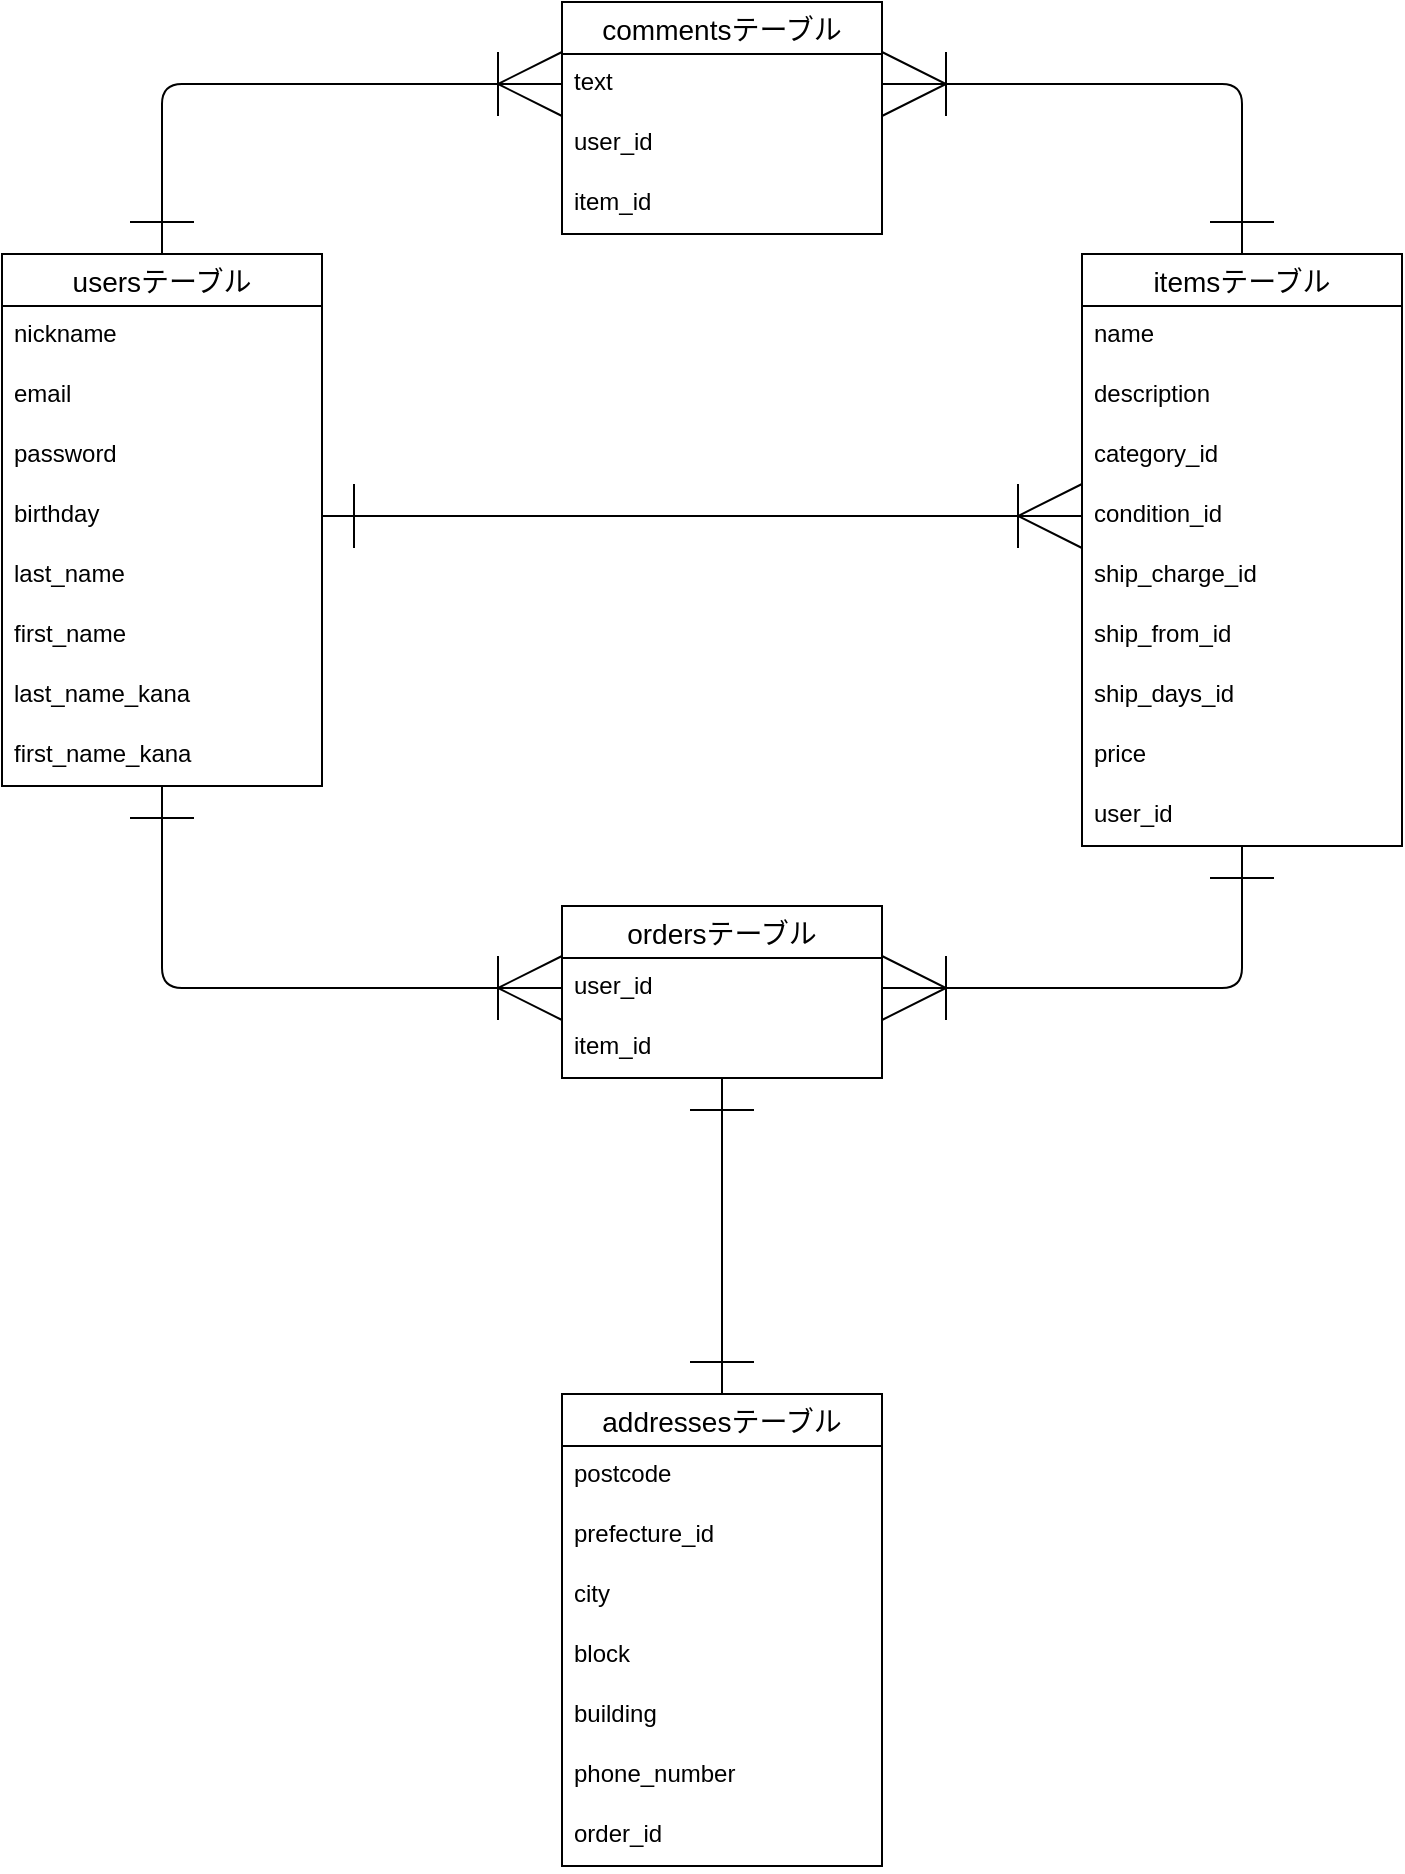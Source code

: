 <mxfile>
    <diagram id="-yKRQ3-e7iWlxEcmw4Kz" name="ページ1">
        <mxGraphModel dx="673" dy="546" grid="1" gridSize="10" guides="1" tooltips="1" connect="1" arrows="1" fold="1" page="1" pageScale="1" pageWidth="827" pageHeight="1169" math="0" shadow="0">
            <root>
                <mxCell id="0"/>
                <mxCell id="1" parent="0"/>
                <mxCell id="123" style="edgeStyle=orthogonalEdgeStyle;curved=0;rounded=1;sketch=0;orthogonalLoop=1;jettySize=auto;html=1;entryX=0.5;entryY=0;entryDx=0;entryDy=0;startArrow=ERone;startFill=0;startSize=30;endArrow=ERone;endFill=0;endSize=30;strokeWidth=1;" edge="1" parent="1" source="10" target="69">
                    <mxGeometry relative="1" as="geometry"/>
                </mxCell>
                <mxCell id="10" value="ordersテーブル" style="swimlane;fontStyle=0;childLayout=stackLayout;horizontal=1;startSize=26;horizontalStack=0;resizeParent=1;resizeParentMax=0;resizeLast=0;collapsible=1;marginBottom=0;align=center;fontSize=14;" vertex="1" parent="1">
                    <mxGeometry x="300" y="476" width="160" height="86" as="geometry"/>
                </mxCell>
                <mxCell id="125" value="user_id" style="text;strokeColor=none;fillColor=none;spacingLeft=4;spacingRight=4;overflow=hidden;rotatable=0;points=[[0,0.5],[1,0.5]];portConstraint=eastwest;fontSize=12;" vertex="1" parent="10">
                    <mxGeometry y="26" width="160" height="30" as="geometry"/>
                </mxCell>
                <mxCell id="13" value="item_id" style="text;strokeColor=none;fillColor=none;spacingLeft=4;spacingRight=4;overflow=hidden;rotatable=0;points=[[0,0.5],[1,0.5]];portConstraint=eastwest;fontSize=12;" vertex="1" parent="10">
                    <mxGeometry y="56" width="160" height="30" as="geometry"/>
                </mxCell>
                <mxCell id="98" style="edgeStyle=orthogonalEdgeStyle;curved=0;rounded=1;sketch=0;orthogonalLoop=1;jettySize=auto;html=1;entryX=1;entryY=0.5;entryDx=0;entryDy=0;startArrow=ERone;startFill=0;startSize=30;endArrow=ERoneToMany;endFill=0;endSize=30;strokeWidth=1;" edge="1" parent="1" source="48" target="74">
                    <mxGeometry relative="1" as="geometry"/>
                </mxCell>
                <mxCell id="131" style="edgeStyle=orthogonalEdgeStyle;curved=0;rounded=1;sketch=0;orthogonalLoop=1;jettySize=auto;html=1;entryX=1;entryY=0.5;entryDx=0;entryDy=0;startArrow=ERone;startFill=0;startSize=30;endArrow=ERoneToMany;endFill=0;endSize=30;strokeWidth=1;" edge="1" parent="1" source="48" target="125">
                    <mxGeometry relative="1" as="geometry"/>
                </mxCell>
                <mxCell id="48" value="itemsテーブル" style="swimlane;fontStyle=0;childLayout=stackLayout;horizontal=1;startSize=26;horizontalStack=0;resizeParent=1;resizeParentMax=0;resizeLast=0;collapsible=1;marginBottom=0;align=center;fontSize=14;fillColor=none;" vertex="1" parent="1">
                    <mxGeometry x="560" y="150" width="160" height="296" as="geometry"/>
                </mxCell>
                <mxCell id="50" value="name" style="text;strokeColor=none;fillColor=none;spacingLeft=4;spacingRight=4;overflow=hidden;rotatable=0;points=[[0,0.5],[1,0.5]];portConstraint=eastwest;fontSize=12;" vertex="1" parent="48">
                    <mxGeometry y="26" width="160" height="30" as="geometry"/>
                </mxCell>
                <mxCell id="51" value="description" style="text;strokeColor=none;fillColor=none;spacingLeft=4;spacingRight=4;overflow=hidden;rotatable=0;points=[[0,0.5],[1,0.5]];portConstraint=eastwest;fontSize=12;" vertex="1" parent="48">
                    <mxGeometry y="56" width="160" height="30" as="geometry"/>
                </mxCell>
                <mxCell id="94" value="category_id" style="text;strokeColor=none;fillColor=none;spacingLeft=4;spacingRight=4;overflow=hidden;rotatable=0;points=[[0,0.5],[1,0.5]];portConstraint=eastwest;fontSize=12;" vertex="1" parent="48">
                    <mxGeometry y="86" width="160" height="30" as="geometry"/>
                </mxCell>
                <mxCell id="57" value="condition_id" style="text;strokeColor=none;fillColor=none;spacingLeft=4;spacingRight=4;overflow=hidden;rotatable=0;points=[[0,0.5],[1,0.5]];portConstraint=eastwest;fontSize=12;" vertex="1" parent="48">
                    <mxGeometry y="116" width="160" height="30" as="geometry"/>
                </mxCell>
                <mxCell id="58" value="ship_charge_id" style="text;strokeColor=none;fillColor=none;spacingLeft=4;spacingRight=4;overflow=hidden;rotatable=0;points=[[0,0.5],[1,0.5]];portConstraint=eastwest;fontSize=12;" vertex="1" parent="48">
                    <mxGeometry y="146" width="160" height="30" as="geometry"/>
                </mxCell>
                <mxCell id="59" value="ship_from_id" style="text;strokeColor=none;fillColor=none;spacingLeft=4;spacingRight=4;overflow=hidden;rotatable=0;points=[[0,0.5],[1,0.5]];portConstraint=eastwest;fontSize=12;" vertex="1" parent="48">
                    <mxGeometry y="176" width="160" height="30" as="geometry"/>
                </mxCell>
                <mxCell id="60" value="ship_days_id" style="text;strokeColor=none;fillColor=none;spacingLeft=4;spacingRight=4;overflow=hidden;rotatable=0;points=[[0,0.5],[1,0.5]];portConstraint=eastwest;fontSize=12;" vertex="1" parent="48">
                    <mxGeometry y="206" width="160" height="30" as="geometry"/>
                </mxCell>
                <mxCell id="61" value="price" style="text;strokeColor=none;fillColor=none;spacingLeft=4;spacingRight=4;overflow=hidden;rotatable=0;points=[[0,0.5],[1,0.5]];portConstraint=eastwest;fontSize=12;" vertex="1" parent="48">
                    <mxGeometry y="236" width="160" height="30" as="geometry"/>
                </mxCell>
                <mxCell id="62" value="user_id" style="text;strokeColor=none;fillColor=none;spacingLeft=4;spacingRight=4;overflow=hidden;rotatable=0;points=[[0,0.5],[1,0.5]];portConstraint=eastwest;fontSize=12;" vertex="1" parent="48">
                    <mxGeometry y="266" width="160" height="30" as="geometry"/>
                </mxCell>
                <mxCell id="97" style="edgeStyle=orthogonalEdgeStyle;curved=0;rounded=1;sketch=0;orthogonalLoop=1;jettySize=auto;html=1;entryX=0;entryY=0.5;entryDx=0;entryDy=0;startArrow=ERone;startFill=0;startSize=30;endArrow=ERoneToMany;endFill=0;endSize=30;strokeWidth=1;" edge="1" parent="1" source="52" target="74">
                    <mxGeometry relative="1" as="geometry"/>
                </mxCell>
                <mxCell id="132" style="edgeStyle=orthogonalEdgeStyle;curved=0;rounded=1;sketch=0;orthogonalLoop=1;jettySize=auto;html=1;entryX=0;entryY=0.5;entryDx=0;entryDy=0;startArrow=ERone;startFill=0;startSize=30;endArrow=ERoneToMany;endFill=0;endSize=30;strokeWidth=1;" edge="1" parent="1" source="52" target="125">
                    <mxGeometry relative="1" as="geometry"/>
                </mxCell>
                <mxCell id="52" value="usersテーブル" style="swimlane;fontStyle=0;childLayout=stackLayout;horizontal=1;startSize=26;horizontalStack=0;resizeParent=1;resizeParentMax=0;resizeLast=0;collapsible=1;marginBottom=0;align=center;fontSize=14;fillColor=none;" vertex="1" parent="1">
                    <mxGeometry x="20" y="150" width="160" height="266" as="geometry"/>
                </mxCell>
                <mxCell id="53" value="nickname" style="text;strokeColor=none;fillColor=none;spacingLeft=4;spacingRight=4;overflow=hidden;rotatable=0;points=[[0,0.5],[1,0.5]];portConstraint=eastwest;fontSize=12;" vertex="1" parent="52">
                    <mxGeometry y="26" width="160" height="30" as="geometry"/>
                </mxCell>
                <mxCell id="54" value="email" style="text;strokeColor=none;fillColor=none;spacingLeft=4;spacingRight=4;overflow=hidden;rotatable=0;points=[[0,0.5],[1,0.5]];portConstraint=eastwest;fontSize=12;" vertex="1" parent="52">
                    <mxGeometry y="56" width="160" height="30" as="geometry"/>
                </mxCell>
                <mxCell id="55" value="password" style="text;strokeColor=none;fillColor=none;spacingLeft=4;spacingRight=4;overflow=hidden;rotatable=0;points=[[0,0.5],[1,0.5]];portConstraint=eastwest;fontSize=12;" vertex="1" parent="52">
                    <mxGeometry y="86" width="160" height="30" as="geometry"/>
                </mxCell>
                <mxCell id="63" value="birthday" style="text;strokeColor=none;fillColor=none;spacingLeft=4;spacingRight=4;overflow=hidden;rotatable=0;points=[[0,0.5],[1,0.5]];portConstraint=eastwest;fontSize=12;" vertex="1" parent="52">
                    <mxGeometry y="116" width="160" height="30" as="geometry"/>
                </mxCell>
                <mxCell id="64" value="last_name" style="text;strokeColor=none;fillColor=none;spacingLeft=4;spacingRight=4;overflow=hidden;rotatable=0;points=[[0,0.5],[1,0.5]];portConstraint=eastwest;fontSize=12;" vertex="1" parent="52">
                    <mxGeometry y="146" width="160" height="30" as="geometry"/>
                </mxCell>
                <mxCell id="65" value="first_name" style="text;strokeColor=none;fillColor=none;spacingLeft=4;spacingRight=4;overflow=hidden;rotatable=0;points=[[0,0.5],[1,0.5]];portConstraint=eastwest;fontSize=12;" vertex="1" parent="52">
                    <mxGeometry y="176" width="160" height="30" as="geometry"/>
                </mxCell>
                <mxCell id="66" value="last_name_kana" style="text;strokeColor=none;fillColor=none;spacingLeft=4;spacingRight=4;overflow=hidden;rotatable=0;points=[[0,0.5],[1,0.5]];portConstraint=eastwest;fontSize=12;" vertex="1" parent="52">
                    <mxGeometry y="206" width="160" height="30" as="geometry"/>
                </mxCell>
                <mxCell id="67" value="first_name_kana" style="text;strokeColor=none;fillColor=none;spacingLeft=4;spacingRight=4;overflow=hidden;rotatable=0;points=[[0,0.5],[1,0.5]];portConstraint=eastwest;fontSize=12;" vertex="1" parent="52">
                    <mxGeometry y="236" width="160" height="30" as="geometry"/>
                </mxCell>
                <mxCell id="69" value="addressesテーブル" style="swimlane;fontStyle=0;childLayout=stackLayout;horizontal=1;startSize=26;horizontalStack=0;resizeParent=1;resizeParentMax=0;resizeLast=0;collapsible=1;marginBottom=0;align=center;fontSize=14;fillColor=none;" vertex="1" parent="1">
                    <mxGeometry x="300" y="720" width="160" height="236" as="geometry"/>
                </mxCell>
                <mxCell id="70" value="postcode" style="text;strokeColor=none;fillColor=none;spacingLeft=4;spacingRight=4;overflow=hidden;rotatable=0;points=[[0,0.5],[1,0.5]];portConstraint=eastwest;fontSize=12;" vertex="1" parent="69">
                    <mxGeometry y="26" width="160" height="30" as="geometry"/>
                </mxCell>
                <mxCell id="72" value="prefecture_id" style="text;strokeColor=none;fillColor=none;spacingLeft=4;spacingRight=4;overflow=hidden;rotatable=0;points=[[0,0.5],[1,0.5]];portConstraint=eastwest;fontSize=12;" vertex="1" parent="69">
                    <mxGeometry y="56" width="160" height="30" as="geometry"/>
                </mxCell>
                <mxCell id="99" value="city" style="text;strokeColor=none;fillColor=none;spacingLeft=4;spacingRight=4;overflow=hidden;rotatable=0;points=[[0,0.5],[1,0.5]];portConstraint=eastwest;fontSize=12;" vertex="1" parent="69">
                    <mxGeometry y="86" width="160" height="30" as="geometry"/>
                </mxCell>
                <mxCell id="100" value="block" style="text;strokeColor=none;fillColor=none;spacingLeft=4;spacingRight=4;overflow=hidden;rotatable=0;points=[[0,0.5],[1,0.5]];portConstraint=eastwest;fontSize=12;" vertex="1" parent="69">
                    <mxGeometry y="116" width="160" height="30" as="geometry"/>
                </mxCell>
                <mxCell id="101" value="building" style="text;strokeColor=none;fillColor=none;spacingLeft=4;spacingRight=4;overflow=hidden;rotatable=0;points=[[0,0.5],[1,0.5]];portConstraint=eastwest;fontSize=12;" vertex="1" parent="69">
                    <mxGeometry y="146" width="160" height="30" as="geometry"/>
                </mxCell>
                <mxCell id="102" value="phone_number" style="text;strokeColor=none;fillColor=none;spacingLeft=4;spacingRight=4;overflow=hidden;rotatable=0;points=[[0,0.5],[1,0.5]];portConstraint=eastwest;fontSize=12;" vertex="1" parent="69">
                    <mxGeometry y="176" width="160" height="30" as="geometry"/>
                </mxCell>
                <mxCell id="124" value="order_id" style="text;strokeColor=none;fillColor=none;spacingLeft=4;spacingRight=4;overflow=hidden;rotatable=0;points=[[0,0.5],[1,0.5]];portConstraint=eastwest;fontSize=12;" vertex="1" parent="69">
                    <mxGeometry y="206" width="160" height="30" as="geometry"/>
                </mxCell>
                <mxCell id="73" value="commentsテーブル" style="swimlane;fontStyle=0;childLayout=stackLayout;horizontal=1;startSize=26;horizontalStack=0;resizeParent=1;resizeParentMax=0;resizeLast=0;collapsible=1;marginBottom=0;align=center;fontSize=14;fillColor=none;" vertex="1" parent="1">
                    <mxGeometry x="300" y="24" width="160" height="116" as="geometry"/>
                </mxCell>
                <mxCell id="74" value="text" style="text;strokeColor=none;fillColor=none;spacingLeft=4;spacingRight=4;overflow=hidden;rotatable=0;points=[[0,0.5],[1,0.5]];portConstraint=eastwest;fontSize=12;" vertex="1" parent="73">
                    <mxGeometry y="26" width="160" height="30" as="geometry"/>
                </mxCell>
                <mxCell id="75" value="user_id" style="text;strokeColor=none;fillColor=none;spacingLeft=4;spacingRight=4;overflow=hidden;rotatable=0;points=[[0,0.5],[1,0.5]];portConstraint=eastwest;fontSize=12;" vertex="1" parent="73">
                    <mxGeometry y="56" width="160" height="30" as="geometry"/>
                </mxCell>
                <mxCell id="76" value="item_id" style="text;strokeColor=none;fillColor=none;spacingLeft=4;spacingRight=4;overflow=hidden;rotatable=0;points=[[0,0.5],[1,0.5]];portConstraint=eastwest;fontSize=12;" vertex="1" parent="73">
                    <mxGeometry y="86" width="160" height="30" as="geometry"/>
                </mxCell>
                <mxCell id="133" style="edgeStyle=orthogonalEdgeStyle;curved=0;rounded=1;sketch=0;orthogonalLoop=1;jettySize=auto;html=1;entryX=0;entryY=0.5;entryDx=0;entryDy=0;startArrow=ERone;startFill=0;startSize=30;endArrow=ERoneToMany;endFill=0;endSize=30;strokeWidth=1;" edge="1" parent="1" source="63" target="57">
                    <mxGeometry relative="1" as="geometry"/>
                </mxCell>
            </root>
        </mxGraphModel>
    </diagram>
</mxfile>